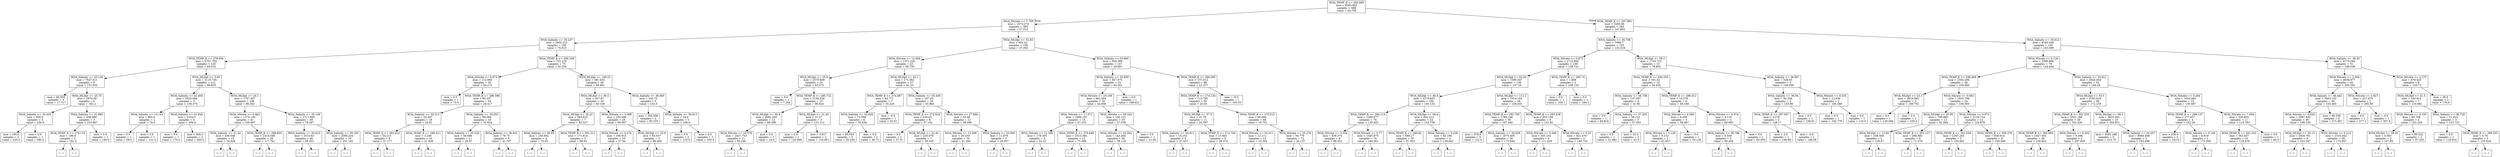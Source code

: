 digraph Tree {
node [shape=box] ;
0 [label="WOA_TEMP_K <= 292.695\nmse = 4565.662\nsamples = 668\nvalue = 94.785"] ;
1 [label="WOA_Nitrate <= 7.709\nmse = 2074.274\nsamples = 385\nvalue = 57.016"] ;
0 -> 1 [labeldistance=2.5, labelangle=45, headlabel="True"] ;
2 [label="WOA_Salinity <= 35.237\nmse = 2405.215\nsamples = 195\nvalue = 76.615"] ;
1 -> 2 ;
3 [label="WOA_TEMP_K <= 278.636\nmse = 2751.763\nsamples = 120\nvalue = 94.032"] ;
2 -> 3 ;
4 [label="WOA_Salinity <= 20.126\nmse = 7627.011\nsamples = 9\nvalue = 151.935"] ;
3 -> 4 ;
5 [label="mse = 63.054\nsamples = 3\nvalue = 17.717"] ;
4 -> 5 ;
6 [label="WOA_MLDpt <= 25.75\nmse = 2870.56\nsamples = 6\nvalue = 192.2"] ;
4 -> 6 ;
7 [label="WOA_Salinity <= 33.424\nmse = 950.0\nsamples = 3\nvalue = 250.0"] ;
6 -> 7 ;
8 [label="mse = 100.0\nsamples = 2\nvalue = 220.0"] ;
7 -> 8 ;
9 [label="mse = 0.0\nsamples = 1\nvalue = 280.0"] ;
7 -> 9 ;
10 [label="WOA_Salinity <= 31.885\nmse = 438.889\nsamples = 3\nvalue = 153.667"] ;
6 -> 10 ;
11 [label="WOA_TEMP_K <= 278.116\nmse = 196.0\nsamples = 2\nvalue = 181.0"] ;
10 -> 11 ;
12 [label="(...)"] ;
11 -> 12 ;
13 [label="(...)"] ;
11 -> 13 ;
14 [label="mse = 0.0\nsamples = 1\nvalue = 140.0"] ;
10 -> 14 ;
15 [label="WOA_MLDpt <= 5.85\nmse = 2110.726\nsamples = 111\nvalue = 89.655"] ;
3 -> 15 ;
16 [label="WOA_Salinity <= 22.404\nmse = 5425.984\nsamples = 5\nvalue = 158.375"] ;
15 -> 16 ;
17 [label="WOA_Salinity <= 10.143\nmse = 882.0\nsamples = 2\nvalue = 79.0"] ;
16 -> 17 ;
18 [label="mse = 0.0\nsamples = 1\nvalue = 58.0"] ;
17 -> 18 ;
19 [label="mse = 0.0\nsamples = 1\nvalue = 121.0"] ;
17 -> 19 ;
20 [label="WOA_Salinity <= 31.844\nmse = 2104.0\nsamples = 3\nvalue = 206.0"] ;
16 -> 20 ;
21 [label="mse = 0.0\nsamples = 1\nvalue = 170.0"] ;
20 -> 21 ;
22 [label="mse = 400.0\nsamples = 2\nvalue = 260.0"] ;
20 -> 22 ;
23 [label="WOA_MLDpt <= 20.1\nmse = 1707.407\nsamples = 106\nvalue = 86.303"] ;
15 -> 23 ;
24 [label="WOA_Nitrate <= 0.463\nmse = 1374.143\nsamples = 41\nvalue = 100.807"] ;
23 -> 24 ;
25 [label="WOA_Salinity <= 31.44\nmse = 438.548\nsamples = 15\nvalue = 78.428"] ;
24 -> 25 ;
26 [label="(...)"] ;
25 -> 26 ;
33 [label="(...)"] ;
25 -> 33 ;
50 [label="WOA_TEMP_K <= 288.803\nmse = 1416.048\nsamples = 26\nvalue = 117.761"] ;
24 -> 50 ;
51 [label="(...)"] ;
50 -> 51 ;
74 [label="(...)"] ;
50 -> 74 ;
97 [label="WOA_Salinity <= 35.139\nmse = 1711.665\nsamples = 65\nvalue = 78.367"] ;
23 -> 97 ;
98 [label="WOA_Salinity <= 34.615\nmse = 1013.63\nsamples = 46\nvalue = 68.501"] ;
97 -> 98 ;
99 [label="(...)"] ;
98 -> 99 ;
154 [label="(...)"] ;
98 -> 154 ;
179 [label="WOA_Salinity <= 35.165\nmse = 2580.224\nsamples = 19\nvalue = 101.182"] ;
97 -> 179 ;
180 [label="(...)"] ;
179 -> 180 ;
181 [label="(...)"] ;
179 -> 181 ;
194 [label="WOA_TEMP_K <= 289.248\nmse = 722.218\nsamples = 75\nvalue = 50.204"] ;
2 -> 194 ;
195 [label="WOA_Nitrate <= 0.074\nmse = 112.093\nsamples = 35\nvalue = 29.173"] ;
194 -> 195 ;
196 [label="mse = 0.0\nsamples = 1\nvalue = 73.0"] ;
195 -> 196 ;
197 [label="WOA_TEMP_K <= 286.599\nmse = 80.337\nsamples = 34\nvalue = 28.417"] ;
195 -> 197 ;
198 [label="WOA_Salinity <= 35.313\nmse = 32.447\nsamples = 18\nvalue = 24.01"] ;
197 -> 198 ;
199 [label="WOA_TEMP_K <= 283.423\nmse = 50.213\nsamples = 8\nvalue = 27.177"] ;
198 -> 199 ;
200 [label="(...)"] ;
199 -> 200 ;
203 [label="(...)"] ;
199 -> 203 ;
208 [label="WOA_TEMP_K <= 286.411\nmse = 3.246\nsamples = 10\nvalue = 21.438"] ;
198 -> 208 ;
209 [label="(...)"] ;
208 -> 209 ;
214 [label="(...)"] ;
208 -> 214 ;
215 [label="WOA_Salinity <= 35.653\nmse = 89.384\nsamples = 16\nvalue = 32.824"] ;
197 -> 215 ;
216 [label="WOA_Salinity <= 35.329\nmse = 58.686\nsamples = 11\nvalue = 29.97"] ;
215 -> 216 ;
217 [label="(...)"] ;
216 -> 217 ;
222 [label="(...)"] ;
216 -> 222 ;
229 [label="WOA_Salinity <= 36.931\nmse = 79.75\nsamples = 5\nvalue = 41.797"] ;
215 -> 229 ;
230 [label="(...)"] ;
229 -> 230 ;
237 [label="(...)"] ;
229 -> 237 ;
238 [label="WOA_MLDpt <= 149.25\nmse = 491.433\nsamples = 40\nvalue = 69.901"] ;
194 -> 238 ;
239 [label="WOA_MLDpt <= 39.3\nmse = 357.67\nsamples = 35\nvalue = 65.159"] ;
238 -> 239 ;
240 [label="WOA_MLDpt <= 25.25\nmse = 344.615\nsamples = 7\nvalue = 83.527"] ;
239 -> 240 ;
241 [label="WOA_Salinity <= 36.65\nmse = 140.602\nsamples = 4\nvalue = 70.95"] ;
240 -> 241 ;
242 [label="(...)"] ;
241 -> 242 ;
243 [label="(...)"] ;
241 -> 243 ;
248 [label="WOA_TEMP_K <= 291.511\nmse = 171.814\nsamples = 3\nvalue = 98.62"] ;
240 -> 248 ;
249 [label="(...)"] ;
248 -> 249 ;
252 [label="(...)"] ;
248 -> 252 ;
253 [label="WOA_Nitrate <= 3.388\nmse = 255.496\nsamples = 28\nvalue = 60.567"] ;
239 -> 253 ;
254 [label="WOA_Nitrate <= 0.274\nmse = 166.915\nsamples = 25\nvalue = 57.94"] ;
253 -> 254 ;
255 [label="(...)"] ;
254 -> 255 ;
266 [label="(...)"] ;
254 -> 266 ;
289 [label="WOA_MLDpt <= 55.8\nmse = 83.037\nsamples = 3\nvalue = 96.466"] ;
253 -> 289 ;
290 [label="(...)"] ;
289 -> 290 ;
293 [label="(...)"] ;
289 -> 293 ;
294 [label="WOA_Salinity <= 36.605\nmse = 193.75\nsamples = 5\nvalue = 102.5"] ;
238 -> 294 ;
295 [label="mse = 355.556\nsamples = 2\nvalue = 93.333"] ;
294 -> 295 ;
296 [label="WOA_Salinity <= 36.613\nmse = 16.0\nsamples = 3\nvalue = 108.0"] ;
294 -> 296 ;
297 [label="mse = 0.0\nsamples = 2\nvalue = 110.0"] ;
296 -> 297 ;
298 [label="mse = 0.0\nsamples = 1\nvalue = 100.0"] ;
296 -> 298 ;
299 [label="WOA_MLDpt <= 32.65\nmse = 950.42\nsamples = 190\nvalue = 37.092"] ;
1 -> 299 ;
300 [label="WOA_Nitrate <= 12.609\nmse = 1571.226\nsamples = 43\nvalue = 60.735"] ;
299 -> 300 ;
301 [label="WOA_MLDpt <= 25.8\nmse = 2370.669\nsamples = 16\nvalue = 93.475"] ;
300 -> 301 ;
302 [label="mse = 0.0\nsamples = 1\nvalue = 7.254"] ;
301 -> 302 ;
303 [label="WOA_TEMP_K <= 285.722\nmse = 2156.239\nsamples = 15\nvalue = 96.924"] ;
301 -> 303 ;
304 [label="WOA_MLDpt <= 30.4\nmse = 2582.293\nsamples = 12\nvalue = 89.286"] ;
303 -> 304 ;
305 [label="WOA_Nitrate <= 10.576\nmse = 2427.753\nsamples = 11\nvalue = 93.246"] ;
304 -> 305 ;
306 [label="(...)"] ;
305 -> 306 ;
307 [label="(...)"] ;
305 -> 307 ;
308 [label="mse = 0.0\nsamples = 1\nvalue = 18.0"] ;
304 -> 308 ;
309 [label="WOA_MLDpt <= 31.25\nmse = 37.27\nsamples = 3\nvalue = 121.112"] ;
303 -> 309 ;
310 [label="mse = 0.0\nsamples = 1\nvalue = 134.669"] ;
309 -> 310 ;
311 [label="mse = 0.617\nsamples = 2\nvalue = 118.401"] ;
309 -> 311 ;
312 [label="WOA_MLDpt <= 22.1\nmse = 171.062\nsamples = 27\nvalue = 42.23"] ;
300 -> 312 ;
313 [label="WOA_TEMP_K <= 274.067\nmse = 64.771\nsamples = 7\nvalue = 35.225"] ;
312 -> 313 ;
314 [label="WOA_Salinity <= 32.828\nmse = 73.598\nsamples = 6\nvalue = 35.456"] ;
313 -> 314 ;
315 [label="mse = 85.553\nsamples = 5\nvalue = 35.245"] ;
314 -> 315 ;
316 [label="mse = 0.0\nsamples = 1\nvalue = 36.72"] ;
314 -> 316 ;
317 [label="mse = -0.0\nsamples = 1\nvalue = 33.61"] ;
313 -> 317 ;
318 [label="WOA_Salinity <= 33.458\nmse = 187.62\nsamples = 20\nvalue = 45.966"] ;
312 -> 318 ;
319 [label="WOA_TEMP_K <= 272.918\nmse = 239.43\nsamples = 8\nvalue = 57.142"] ;
318 -> 319 ;
320 [label="mse = 0.0\nsamples = 1\nvalue = 37.51"] ;
319 -> 320 ;
321 [label="WOA_MLDpt <= 22.45\nmse = 220.978\nsamples = 7\nvalue = 59.105"] ;
319 -> 321 ;
322 [label="(...)"] ;
321 -> 322 ;
323 [label="(...)"] ;
321 -> 323 ;
326 [label="WOA_Nitrate <= 27.894\nmse = 43.46\nsamples = 12\nvalue = 39.496"] ;
318 -> 326 ;
327 [label="WOA_Nitrate <= 13.399\nmse = 29.103\nsamples = 10\nvalue = 41.285"] ;
326 -> 327 ;
328 [label="(...)"] ;
327 -> 328 ;
329 [label="(...)"] ;
327 -> 329 ;
346 [label="WOA_Salinity <= 33.595\nmse = 11.979\nsamples = 2\nvalue = 29.957"] ;
326 -> 346 ;
347 [label="(...)"] ;
346 -> 347 ;
348 [label="(...)"] ;
346 -> 348 ;
349 [label="WOA_Salinity <= 33.864\nmse = 526.309\nsamples = 147\nvalue = 29.691"] ;
299 -> 349 ;
350 [label="WOA_Salinity <= 33.859\nmse = 847.575\nsamples = 51\nvalue = 45.581"] ;
349 -> 350 ;
351 [label="WOA_Nitrate <= 19.199\nmse = 662.504\nsamples = 50\nvalue = 44.006"] ;
350 -> 351 ;
352 [label="WOA_Nitrate <= 17.371\nmse = 1669.187\nsamples = 15\nvalue = 67.231"] ;
351 -> 352 ;
353 [label="WOA_Nitrate <= 12.346\nmse = 178.305\nsamples = 3\nvalue = 52.33"] ;
352 -> 353 ;
354 [label="(...)"] ;
353 -> 354 ;
355 [label="(...)"] ;
353 -> 355 ;
356 [label="WOA_TEMP_K <= 279.649\nmse = 2013.582\nsamples = 12\nvalue = 71.489"] ;
352 -> 356 ;
357 [label="(...)"] ;
356 -> 357 ;
362 [label="(...)"] ;
356 -> 362 ;
363 [label="WOA_Nitrate <= 28.334\nmse = 150.131\nsamples = 35\nvalue = 37.039"] ;
351 -> 363 ;
364 [label="WOA_Nitrate <= 24.282\nmse = 143.384\nsamples = 34\nvalue = 38.118"] ;
363 -> 364 ;
365 [label="(...)"] ;
364 -> 365 ;
392 [label="(...)"] ;
364 -> 392 ;
423 [label="mse = 0.0\nsamples = 1\nvalue = 21.93"] ;
363 -> 423 ;
424 [label="mse = 0.0\nsamples = 1\nvalue = 168.421"] ;
350 -> 424 ;
425 [label="WOA_TEMP_K <= 286.095\nmse = 157.012\nsamples = 96\nvalue = 21.377"] ;
349 -> 425 ;
426 [label="WOA_TEMP_K <= 274.135\nmse = 112.765\nsamples = 95\nvalue = 20.83"] ;
425 -> 426 ;
427 [label="WOA_MLDpt <= 57.5\nmse = 31.76\nsamples = 11\nvalue = 33.597"] ;
426 -> 427 ;
428 [label="WOA_Salinity <= 34.011\nmse = 15.253\nsamples = 5\nvalue = 37.437"] ;
427 -> 428 ;
429 [label="(...)"] ;
428 -> 429 ;
434 [label="(...)"] ;
428 -> 434 ;
437 [label="WOA_TEMP_K <= 272.756\nmse = 15.863\nsamples = 6\nvalue = 29.374"] ;
427 -> 437 ;
438 [label="(...)"] ;
437 -> 438 ;
443 [label="(...)"] ;
437 -> 443 ;
448 [label="WOA_TEMP_K <= 275.015\nmse = 95.094\nsamples = 84\nvalue = 18.751"] ;
426 -> 448 ;
449 [label="WOA_Nitrate <= 24.011\nmse = 12.111\nsamples = 12\nvalue = 10.203"] ;
448 -> 449 ;
450 [label="(...)"] ;
449 -> 450 ;
459 [label="(...)"] ;
449 -> 459 ;
470 [label="WOA_Nitrate <= 25.274\nmse = 94.779\nsamples = 72\nvalue = 20.137"] ;
448 -> 470 ;
471 [label="(...)"] ;
470 -> 471 ;
552 [label="(...)"] ;
470 -> 552 ;
555 [label="mse = -0.0\nsamples = 1\nvalue = 103.53"] ;
425 -> 555 ;
556 [label="WOA_TEMP_K <= 297.981\nmse = 3260.46\nsamples = 283\nvalue = 147.662"] ;
0 -> 556 [labeldistance=2.5, labelangle=-45, headlabel="False"] ;
557 [label="WOA_Salinity <= 36.709\nmse = 1996.7\nsamples = 153\nvalue = 133.518"] ;
556 -> 557 ;
558 [label="WOA_Nitrate <= 3.875\nmse = 1712.856\nsamples = 138\nvalue = 138.722"] ;
557 -> 558 ;
559 [label="WOA_MLDpt <= 62.95\nmse = 1590.547\nsamples = 136\nvalue = 137.26"] ;
558 -> 559 ;
560 [label="WOA_MLDpt <= 40.4\nmse = 1279.603\nsamples = 100\nvalue = 130.135"] ;
559 -> 560 ;
561 [label="WOA_TEMP_K <= 294.114\nmse = 1200.677\nsamples = 78\nvalue = 135.823"] ;
560 -> 561 ;
562 [label="WOA_Nitrate <= 3.334\nmse = 838.374\nsamples = 8\nvalue = 98.261"] ;
561 -> 562 ;
563 [label="(...)"] ;
562 -> 563 ;
572 [label="(...)"] ;
562 -> 572 ;
575 [label="WOA_Nitrate <= 0.77\nmse = 1045.975\nsamples = 70\nvalue = 140.561"] ;
561 -> 575 ;
576 [label="(...)"] ;
575 -> 576 ;
677 [label="(...)"] ;
575 -> 677 ;
682 [label="WOA_MLDpt <= 58.6\nmse = 842.512\nsamples = 22\nvalue = 104.738"] ;
560 -> 682 ;
683 [label="WOA_TEMP_K <= 295.82\nmse = 698.17\nsamples = 18\nvalue = 97.303"] ;
682 -> 683 ;
684 [label="(...)"] ;
683 -> 684 ;
707 [label="(...)"] ;
683 -> 707 ;
716 [label="WOA_Nitrate <= 0.226\nmse = 82.168\nsamples = 4\nvalue = 138.943"] ;
682 -> 716 ;
717 [label="(...)"] ;
716 -> 717 ;
720 [label="(...)"] ;
716 -> 720 ;
721 [label="WOA_MLDpt <= 111.2\nmse = 1914.164\nsamples = 36\nvalue = 158.635"] ;
559 -> 721 ;
722 [label="WOA_TEMP_K <= 292.795\nmse = 1798.146\nsamples = 30\nvalue = 167.346"] ;
721 -> 722 ;
723 [label="mse = 376.0\nsamples = 4\nvalue = 122.0"] ;
722 -> 723 ;
724 [label="WOA_Salinity <= 34.028\nmse = 1670.405\nsamples = 26\nvalue = 173.644"] ;
722 -> 724 ;
725 [label="(...)"] ;
724 -> 725 ;
726 [label="(...)"] ;
724 -> 726 ;
757 [label="WOA_TEMP_K <= 293.536\nmse = 803.138\nsamples = 6\nvalue = 122.92"] ;
721 -> 757 ;
758 [label="WOA_Nitrate <= 0.346\nmse = 355.102\nsamples = 4\nvalue = 111.429"] ;
757 -> 758 ;
759 [label="(...)"] ;
758 -> 759 ;
760 [label="(...)"] ;
758 -> 760 ;
761 [label="WOA_Nitrate <= 0.32\nmse = 821.476\nsamples = 2\nvalue = 149.733"] ;
757 -> 761 ;
762 [label="(...)"] ;
761 -> 762 ;
763 [label="(...)"] ;
761 -> 763 ;
764 [label="WOA_TEMP_K <= 293.74\nmse = 1.869\nsamples = 2\nvalue = 238.133"] ;
558 -> 764 ;
765 [label="mse = 0.0\nsamples = 1\nvalue = 239.1"] ;
764 -> 765 ;
766 [label="mse = 0.0\nsamples = 1\nvalue = 236.2"] ;
764 -> 766 ;
767 [label="WOA_MLDpt <= 56.2\nmse = 1753.715\nsamples = 15\nvalue = 79.662"] ;
557 -> 767 ;
768 [label="WOA_TEMP_K <= 294.255\nmse = 191.02\nsamples = 10\nvalue = 54.635"] ;
767 -> 768 ;
769 [label="WOA_Salinity <= 36.758\nmse = 137.397\nsamples = 4\nvalue = 41.93"] ;
768 -> 769 ;
770 [label="mse = 0.0\nsamples = 1\nvalue = 64.818"] ;
769 -> 770 ;
771 [label="WOA_Salinity <= 37.435\nmse = 39.152\nsamples = 3\nvalue = 37.353"] ;
769 -> 771 ;
772 [label="mse = 0.0\nsamples = 1\nvalue = 31.882"] ;
771 -> 772 ;
773 [label="mse = 32.0\nsamples = 2\nvalue = 41.0"] ;
771 -> 773 ;
774 [label="WOA_TEMP_K <= 296.012\nmse = 19.379\nsamples = 6\nvalue = 64.164"] ;
768 -> 774 ;
775 [label="WOA_Nitrate <= 0.296\nmse = 9.509\nsamples = 3\nvalue = 59.467"] ;
774 -> 775 ;
776 [label="WOA_Nitrate <= 0.129\nmse = 0.132\nsamples = 2\nvalue = 61.637"] ;
775 -> 776 ;
777 [label="(...)"] ;
776 -> 777 ;
778 [label="(...)"] ;
776 -> 778 ;
779 [label="mse = -0.0\nsamples = 1\nvalue = 55.126"] ;
775 -> 779 ;
780 [label="WOA_Nitrate <= 0.074\nmse = 4.116\nsamples = 3\nvalue = 66.983"] ;
774 -> 780 ;
781 [label="WOA_Salinity <= 36.788\nmse = 0.339\nsamples = 2\nvalue = 69.426"] ;
780 -> 781 ;
782 [label="(...)"] ;
781 -> 782 ;
783 [label="(...)"] ;
781 -> 783 ;
784 [label="mse = 0.0\nsamples = 1\nvalue = 65.354"] ;
780 -> 784 ;
785 [label="WOA_Salinity <= 36.867\nmse = 528.65\nsamples = 5\nvalue = 138.056"] ;
767 -> 785 ;
786 [label="WOA_Salinity <= 36.84\nmse = 34.356\nsamples = 3\nvalue = 153.89"] ;
785 -> 786 ;
787 [label="WOA_TEMP_K <= 297.007\nmse = 3.276\nsamples = 2\nvalue = 148.17"] ;
786 -> 787 ;
788 [label="mse = 0.0\nsamples = 1\nvalue = 149.98"] ;
787 -> 788 ;
789 [label="mse = -0.0\nsamples = 1\nvalue = 146.36"] ;
787 -> 789 ;
790 [label="mse = 0.0\nsamples = 1\nvalue = 159.61"] ;
786 -> 790 ;
791 [label="WOA_Nitrate <= 0.535\nmse = 13.036\nsamples = 2\nvalue = 106.389"] ;
785 -> 791 ;
792 [label="mse = 0.0\nsamples = 1\nvalue = 102.779"] ;
791 -> 792 ;
793 [label="mse = 0.0\nsamples = 1\nvalue = 110.0"] ;
791 -> 793 ;
794 [label="WOA_Salinity <= 35.614\nmse = 4183.046\nsamples = 130\nvalue = 163.099"] ;
556 -> 794 ;
795 [label="WOA_Nitrate <= 0.128\nmse = 3369.989\nsamples = 79\nvalue = 144.444"] ;
794 -> 795 ;
796 [label="WOA_TEMP_K <= 298.406\nmse = 2354.284\nsamples = 26\nvalue = 105.985"] ;
795 -> 796 ;
797 [label="WOA_MLDpt <= 23.1\nmse = 3624.983\nsamples = 2\nvalue = 189.792"] ;
796 -> 797 ;
798 [label="mse = 0.0\nsamples = 1\nvalue = 129.584"] ;
797 -> 798 ;
799 [label="mse = 0.0\nsamples = 1\nvalue = 250.0"] ;
797 -> 799 ;
800 [label="WOA_Nitrate <= 0.063\nmse = 1825.794\nsamples = 24\nvalue = 100.905"] ;
796 -> 800 ;
801 [label="WOA_MLDpt <= 25.95\nmse = 709.865\nsamples = 12\nvalue = 81.094"] ;
800 -> 801 ;
802 [label="WOA_MLDpt <= 13.85\nmse = 208.569\nsamples = 3\nvalue = 128.67"] ;
801 -> 802 ;
803 [label="(...)"] ;
802 -> 803 ;
804 [label="(...)"] ;
802 -> 804 ;
807 [label="WOA_TEMP_K <= 301.127\nmse = 266.883\nsamples = 9\nvalue = 71.579"] ;
801 -> 807 ;
808 [label="(...)"] ;
807 -> 808 ;
817 [label="(...)"] ;
807 -> 817 ;
822 [label="WOA_Nitrate <= 0.073\nmse = 2128.714\nsamples = 12\nvalue = 124.679"] ;
800 -> 822 ;
823 [label="WOA_TEMP_K <= 301.058\nmse = 2347.243\nsamples = 3\nvalue = 185.003"] ;
822 -> 823 ;
824 [label="(...)"] ;
823 -> 824 ;
825 [label="(...)"] ;
823 -> 825 ;
828 [label="WOA_TEMP_K <= 300.276\nmse = 936.914\nsamples = 9\nvalue = 109.598"] ;
822 -> 828 ;
829 [label="(...)"] ;
828 -> 829 ;
832 [label="(...)"] ;
828 -> 832 ;
843 [label="WOA_Salinity <= 34.611\nmse = 2928.404\nsamples = 53\nvalue = 160.28"] ;
795 -> 843 ;
844 [label="WOA_MLDpt <= 55.5\nmse = 3165.918\nsamples = 38\nvalue = 172.159"] ;
843 -> 844 ;
845 [label="WOA_TEMP_K <= 302.355\nmse = 2021.188\nsamples = 28\nvalue = 162.426"] ;
844 -> 845 ;
846 [label="WOA_TEMP_K <= 300.965\nmse = 1627.035\nsamples = 26\nvalue = 156.603"] ;
845 -> 846 ;
847 [label="(...)"] ;
846 -> 847 ;
880 [label="(...)"] ;
846 -> 880 ;
891 [label="WOA_Nitrate <= 0.202\nmse = 9.398\nsamples = 2\nvalue = 247.839"] ;
845 -> 891 ;
892 [label="(...)"] ;
891 -> 892 ;
893 [label="(...)"] ;
891 -> 893 ;
894 [label="WOA_MLDpt <= 59.3\nmse = 5623.491\nsamples = 10\nvalue = 204.831"] ;
844 -> 894 ;
895 [label="mse = 3592.188\nsamples = 5\nvalue = 213.75"] ;
894 -> 895 ;
896 [label="WOA_Salinity <= 34.457\nmse = 8084.406\nsamples = 5\nvalue = 192.939"] ;
894 -> 896 ;
897 [label="(...)"] ;
896 -> 897 ;
898 [label="(...)"] ;
896 -> 898 ;
899 [label="WOA_Nitrate <= 0.204\nmse = 1054.465\nsamples = 15\nvalue = 130.087"] ;
843 -> 899 ;
900 [label="WOA_TEMP_K <= 299.127\nmse = 277.637\nsamples = 4\nvalue = 162.26"] ;
899 -> 900 ;
901 [label="mse = 256.0\nsamples = 2\nvalue = 152.0"] ;
900 -> 901 ;
902 [label="WOA_Nitrate <= 0.166\nmse = 8.619\nsamples = 2\nvalue = 175.085"] ;
900 -> 902 ;
903 [label="(...)"] ;
902 -> 903 ;
904 [label="(...)"] ;
902 -> 904 ;
905 [label="WOA_Nitrate <= 7.004\nmse = 526.855\nsamples = 11\nvalue = 110.783"] ;
899 -> 905 ;
906 [label="WOA_TEMP_K <= 301.532\nmse = 362.447\nsamples = 10\nvalue = 118.479"] ;
905 -> 906 ;
907 [label="(...)"] ;
906 -> 907 ;
918 [label="(...)"] ;
906 -> 918 ;
925 [label="mse = 0.0\nsamples = 1\nvalue = 80.0"] ;
905 -> 925 ;
926 [label="WOA_Salinity <= 36.45\nmse = 4170.046\nsamples = 51\nvalue = 188.538"] ;
794 -> 926 ;
927 [label="WOA_Nitrate <= 2.304\nmse = 3839.977\nsamples = 42\nvalue = 200.291"] ;
926 -> 927 ;
928 [label="WOA_Salinity <= 36.442\nmse = 3403.103\nsamples = 40\nvalue = 193.485"] ;
927 -> 928 ;
929 [label="WOA_Nitrate <= 0.025\nmse = 3087.832\nsamples = 36\nvalue = 186.155"] ;
928 -> 929 ;
930 [label="WOA_MLDpt <= 20.15\nmse = 2404.761\nsamples = 8\nvalue = 243.347"] ;
929 -> 930 ;
931 [label="(...)"] ;
930 -> 931 ;
932 [label="(...)"] ;
930 -> 932 ;
937 [label="WOA_Nitrate <= 0.213\nmse = 2316.442\nsamples = 28\nvalue = 172.957"] ;
929 -> 937 ;
938 [label="(...)"] ;
937 -> 938 ;
959 [label="(...)"] ;
937 -> 959 ;
966 [label="mse = 80.556\nsamples = 4\nvalue = 271.667"] ;
928 -> 966 ;
967 [label="WOA_Nitrate <= 2.927\nmse = 227.674\nsamples = 2\nvalue = 295.58"] ;
927 -> 967 ;
968 [label="mse = 0.0\nsamples = 1\nvalue = 277.1"] ;
967 -> 968 ;
969 [label="mse = -0.0\nsamples = 1\nvalue = 307.9"] ;
967 -> 969 ;
970 [label="WOA_Nitrate <= 2.275\nmse = 679.425\nsamples = 9\nvalue = 120.73"] ;
926 -> 970 ;
971 [label="WOA_MLDpt <= 41.5\nmse = 140.014\nsamples = 7\nvalue = 110.681"] ;
970 -> 971 ;
972 [label="WOA_Nitrate <= 0.105\nmse = 60.768\nsamples = 4\nvalue = 103.229"] ;
971 -> 972 ;
973 [label="WOA_MLDpt <= 28.45\nmse = 0.563\nsamples = 2\nvalue = 107.65"] ;
972 -> 973 ;
974 [label="(...)"] ;
973 -> 974 ;
975 [label="(...)"] ;
973 -> 975 ;
976 [label="mse = 80.222\nsamples = 2\nvalue = 97.333"] ;
972 -> 976 ;
977 [label="WOA_Salinity <= 36.728\nmse = 11.423\nsamples = 3\nvalue = 123.722"] ;
971 -> 977 ;
978 [label="mse = 0.0\nsamples = 1\nvalue = 118.016"] ;
977 -> 978 ;
979 [label="WOA_TEMP_K <= 299.203\nmse = 0.76\nsamples = 2\nvalue = 125.624"] ;
977 -> 979 ;
980 [label="(...)"] ;
979 -> 980 ;
981 [label="(...)"] ;
979 -> 981 ;
982 [label="mse = 36.0\nsamples = 2\nvalue = 176.0"] ;
970 -> 982 ;
}